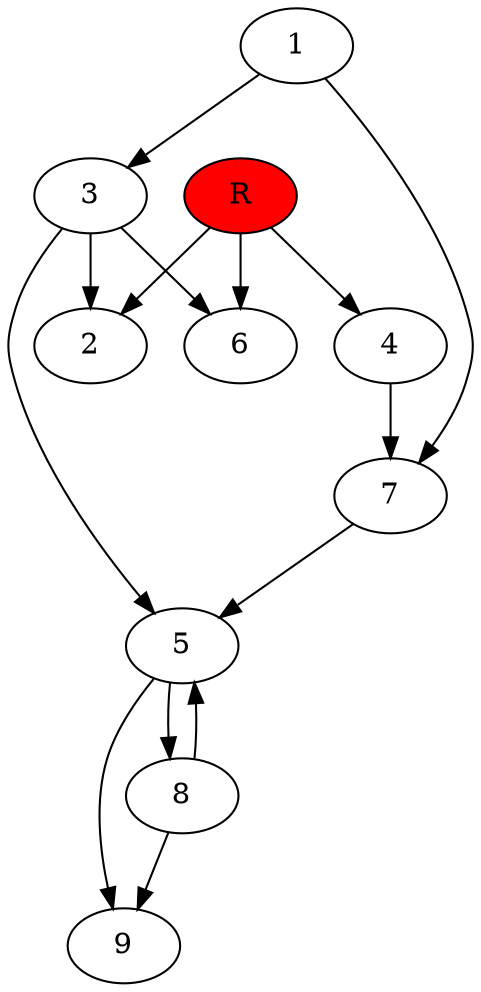 digraph prb18115 {
	1
	2
	3
	4
	5
	6
	7
	8
	R [fillcolor="#ff0000" style=filled]
	1 -> 3
	1 -> 7
	3 -> 2
	3 -> 5
	3 -> 6
	4 -> 7
	5 -> 8
	5 -> 9
	7 -> 5
	8 -> 5
	8 -> 9
	R -> 2
	R -> 4
	R -> 6
}
